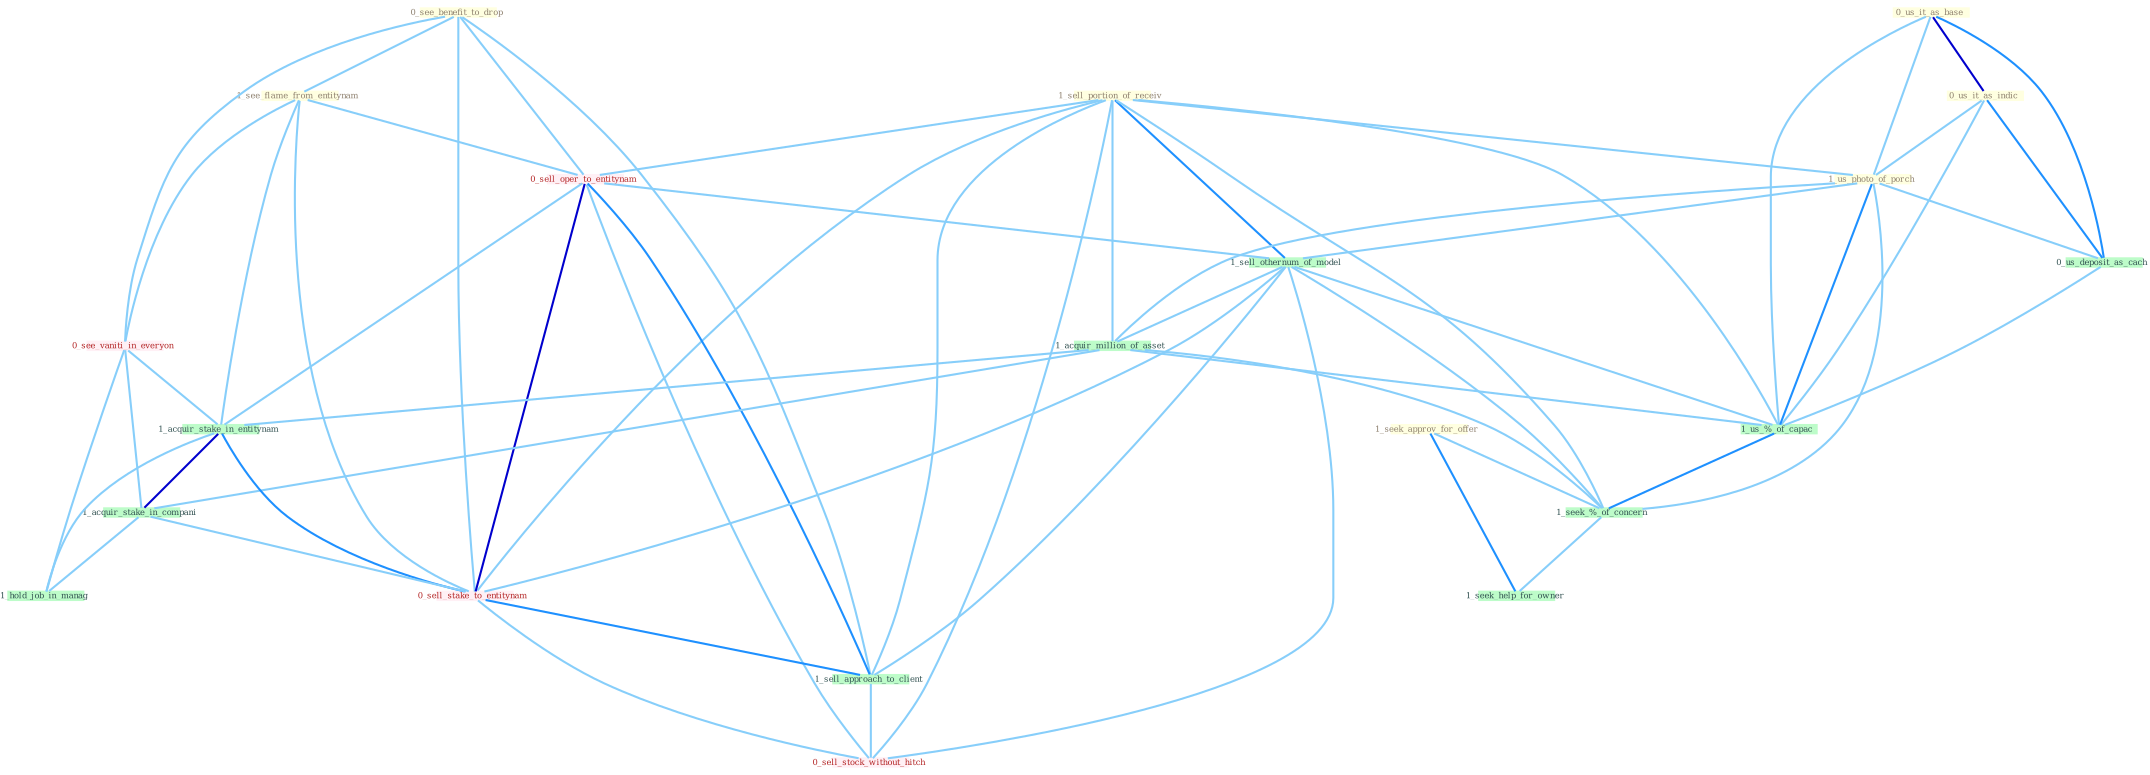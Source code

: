 Graph G{ 
    node
    [shape=polygon,style=filled,width=.5,height=.06,color="#BDFCC9",fixedsize=true,fontsize=4,
    fontcolor="#2f4f4f"];
    {node
    [color="#ffffe0", fontcolor="#8b7d6b"] "0_see_benefit_to_drop " "0_us_it_as_base " "1_sell_portion_of_receiv " "1_see_flame_from_entitynam " "0_us_it_as_indic " "1_seek_approv_for_offer " "1_us_photo_of_porch "}
{node [color="#fff0f5", fontcolor="#b22222"] "0_sell_oper_to_entitynam " "0_see_vaniti_in_everyon " "0_sell_stake_to_entitynam " "0_sell_stock_without_hitch "}
edge [color="#B0E2FF"];

	"0_see_benefit_to_drop " -- "1_see_flame_from_entitynam " [w="1", color="#87cefa" ];
	"0_see_benefit_to_drop " -- "0_sell_oper_to_entitynam " [w="1", color="#87cefa" ];
	"0_see_benefit_to_drop " -- "0_see_vaniti_in_everyon " [w="1", color="#87cefa" ];
	"0_see_benefit_to_drop " -- "0_sell_stake_to_entitynam " [w="1", color="#87cefa" ];
	"0_see_benefit_to_drop " -- "1_sell_approach_to_client " [w="1", color="#87cefa" ];
	"0_us_it_as_base " -- "0_us_it_as_indic " [w="3", color="#0000cd" , len=0.6];
	"0_us_it_as_base " -- "1_us_photo_of_porch " [w="1", color="#87cefa" ];
	"0_us_it_as_base " -- "0_us_deposit_as_cach " [w="2", color="#1e90ff" , len=0.8];
	"0_us_it_as_base " -- "1_us_%_of_capac " [w="1", color="#87cefa" ];
	"1_sell_portion_of_receiv " -- "1_us_photo_of_porch " [w="1", color="#87cefa" ];
	"1_sell_portion_of_receiv " -- "0_sell_oper_to_entitynam " [w="1", color="#87cefa" ];
	"1_sell_portion_of_receiv " -- "1_sell_othernum_of_model " [w="2", color="#1e90ff" , len=0.8];
	"1_sell_portion_of_receiv " -- "1_acquir_million_of_asset " [w="1", color="#87cefa" ];
	"1_sell_portion_of_receiv " -- "0_sell_stake_to_entitynam " [w="1", color="#87cefa" ];
	"1_sell_portion_of_receiv " -- "1_us_%_of_capac " [w="1", color="#87cefa" ];
	"1_sell_portion_of_receiv " -- "1_sell_approach_to_client " [w="1", color="#87cefa" ];
	"1_sell_portion_of_receiv " -- "0_sell_stock_without_hitch " [w="1", color="#87cefa" ];
	"1_sell_portion_of_receiv " -- "1_seek_%_of_concern " [w="1", color="#87cefa" ];
	"1_see_flame_from_entitynam " -- "0_sell_oper_to_entitynam " [w="1", color="#87cefa" ];
	"1_see_flame_from_entitynam " -- "0_see_vaniti_in_everyon " [w="1", color="#87cefa" ];
	"1_see_flame_from_entitynam " -- "1_acquir_stake_in_entitynam " [w="1", color="#87cefa" ];
	"1_see_flame_from_entitynam " -- "0_sell_stake_to_entitynam " [w="1", color="#87cefa" ];
	"0_us_it_as_indic " -- "1_us_photo_of_porch " [w="1", color="#87cefa" ];
	"0_us_it_as_indic " -- "0_us_deposit_as_cach " [w="2", color="#1e90ff" , len=0.8];
	"0_us_it_as_indic " -- "1_us_%_of_capac " [w="1", color="#87cefa" ];
	"1_seek_approv_for_offer " -- "1_seek_%_of_concern " [w="1", color="#87cefa" ];
	"1_seek_approv_for_offer " -- "1_seek_help_for_owner " [w="2", color="#1e90ff" , len=0.8];
	"1_us_photo_of_porch " -- "1_sell_othernum_of_model " [w="1", color="#87cefa" ];
	"1_us_photo_of_porch " -- "1_acquir_million_of_asset " [w="1", color="#87cefa" ];
	"1_us_photo_of_porch " -- "0_us_deposit_as_cach " [w="1", color="#87cefa" ];
	"1_us_photo_of_porch " -- "1_us_%_of_capac " [w="2", color="#1e90ff" , len=0.8];
	"1_us_photo_of_porch " -- "1_seek_%_of_concern " [w="1", color="#87cefa" ];
	"0_sell_oper_to_entitynam " -- "1_sell_othernum_of_model " [w="1", color="#87cefa" ];
	"0_sell_oper_to_entitynam " -- "1_acquir_stake_in_entitynam " [w="1", color="#87cefa" ];
	"0_sell_oper_to_entitynam " -- "0_sell_stake_to_entitynam " [w="3", color="#0000cd" , len=0.6];
	"0_sell_oper_to_entitynam " -- "1_sell_approach_to_client " [w="2", color="#1e90ff" , len=0.8];
	"0_sell_oper_to_entitynam " -- "0_sell_stock_without_hitch " [w="1", color="#87cefa" ];
	"1_sell_othernum_of_model " -- "1_acquir_million_of_asset " [w="1", color="#87cefa" ];
	"1_sell_othernum_of_model " -- "0_sell_stake_to_entitynam " [w="1", color="#87cefa" ];
	"1_sell_othernum_of_model " -- "1_us_%_of_capac " [w="1", color="#87cefa" ];
	"1_sell_othernum_of_model " -- "1_sell_approach_to_client " [w="1", color="#87cefa" ];
	"1_sell_othernum_of_model " -- "0_sell_stock_without_hitch " [w="1", color="#87cefa" ];
	"1_sell_othernum_of_model " -- "1_seek_%_of_concern " [w="1", color="#87cefa" ];
	"0_see_vaniti_in_everyon " -- "1_acquir_stake_in_entitynam " [w="1", color="#87cefa" ];
	"0_see_vaniti_in_everyon " -- "1_acquir_stake_in_compani " [w="1", color="#87cefa" ];
	"0_see_vaniti_in_everyon " -- "1_hold_job_in_manag " [w="1", color="#87cefa" ];
	"1_acquir_million_of_asset " -- "1_acquir_stake_in_entitynam " [w="1", color="#87cefa" ];
	"1_acquir_million_of_asset " -- "1_acquir_stake_in_compani " [w="1", color="#87cefa" ];
	"1_acquir_million_of_asset " -- "1_us_%_of_capac " [w="1", color="#87cefa" ];
	"1_acquir_million_of_asset " -- "1_seek_%_of_concern " [w="1", color="#87cefa" ];
	"0_us_deposit_as_cach " -- "1_us_%_of_capac " [w="1", color="#87cefa" ];
	"1_acquir_stake_in_entitynam " -- "1_acquir_stake_in_compani " [w="3", color="#0000cd" , len=0.6];
	"1_acquir_stake_in_entitynam " -- "0_sell_stake_to_entitynam " [w="2", color="#1e90ff" , len=0.8];
	"1_acquir_stake_in_entitynam " -- "1_hold_job_in_manag " [w="1", color="#87cefa" ];
	"1_acquir_stake_in_compani " -- "0_sell_stake_to_entitynam " [w="1", color="#87cefa" ];
	"1_acquir_stake_in_compani " -- "1_hold_job_in_manag " [w="1", color="#87cefa" ];
	"0_sell_stake_to_entitynam " -- "1_sell_approach_to_client " [w="2", color="#1e90ff" , len=0.8];
	"0_sell_stake_to_entitynam " -- "0_sell_stock_without_hitch " [w="1", color="#87cefa" ];
	"1_us_%_of_capac " -- "1_seek_%_of_concern " [w="2", color="#1e90ff" , len=0.8];
	"1_sell_approach_to_client " -- "0_sell_stock_without_hitch " [w="1", color="#87cefa" ];
	"1_seek_%_of_concern " -- "1_seek_help_for_owner " [w="1", color="#87cefa" ];
}